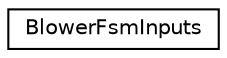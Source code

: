 digraph "Graphical Class Hierarchy"
{
 // LATEX_PDF_SIZE
  edge [fontname="Helvetica",fontsize="10",labelfontname="Helvetica",labelfontsize="10"];
  node [fontname="Helvetica",fontsize="10",shape=record];
  rankdir="LR";
  Node0 [label="BlowerFsmInputs",height=0.2,width=0.4,color="black", fillcolor="white", style="filled",URL="$structBlowerFsmInputs.html",tooltip=" "];
}
